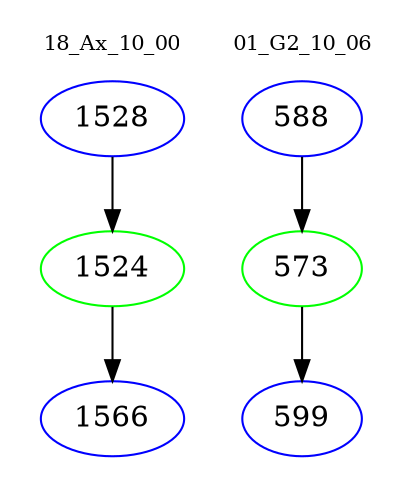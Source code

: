 digraph{
subgraph cluster_0 {
color = white
label = "18_Ax_10_00";
fontsize=10;
T0_1528 [label="1528", color="blue"]
T0_1528 -> T0_1524 [color="black"]
T0_1524 [label="1524", color="green"]
T0_1524 -> T0_1566 [color="black"]
T0_1566 [label="1566", color="blue"]
}
subgraph cluster_1 {
color = white
label = "01_G2_10_06";
fontsize=10;
T1_588 [label="588", color="blue"]
T1_588 -> T1_573 [color="black"]
T1_573 [label="573", color="green"]
T1_573 -> T1_599 [color="black"]
T1_599 [label="599", color="blue"]
}
}
